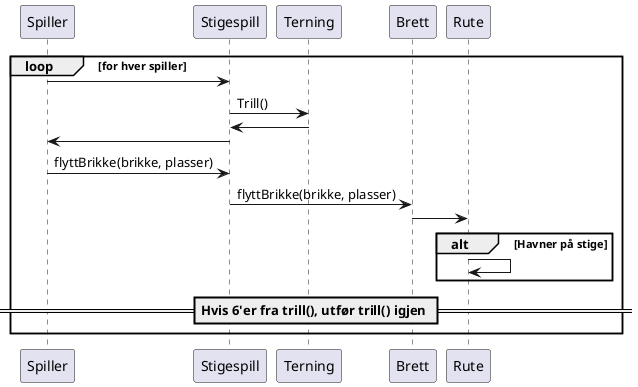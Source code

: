 @startuml
loop for hver spiller
    Spiller -> Stigespill
    Stigespill -> Terning : Trill()
    Terning -> Stigespill
    Stigespill -> Spiller
    Spiller -> Stigespill : flyttBrikke(brikke, plasser)
    Stigespill -> Brett : flyttBrikke(brikke, plasser)
    Brett-> Rute
    alt Havner på stige
        Rute -> Rute
    end
    == Hvis 6'er fra trill(), utfør trill() igjen ==
end


@enduml